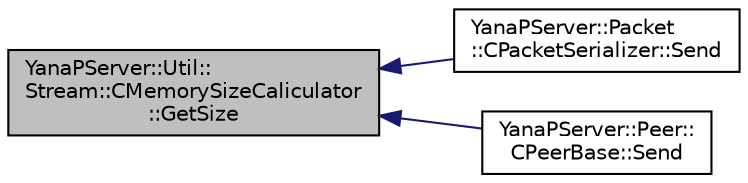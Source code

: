 digraph "YanaPServer::Util::Stream::CMemorySizeCaliculator::GetSize"
{
  edge [fontname="Helvetica",fontsize="10",labelfontname="Helvetica",labelfontsize="10"];
  node [fontname="Helvetica",fontsize="10",shape=record];
  rankdir="LR";
  Node3 [label="YanaPServer::Util::\lStream::CMemorySizeCaliculator\l::GetSize",height=0.2,width=0.4,color="black", fillcolor="grey75", style="filled", fontcolor="black"];
  Node3 -> Node4 [dir="back",color="midnightblue",fontsize="10",style="solid",fontname="Helvetica"];
  Node4 [label="YanaPServer::Packet\l::CPacketSerializer::Send",height=0.2,width=0.4,color="black", fillcolor="white", style="filled",URL="$class_yana_p_server_1_1_packet_1_1_c_packet_serializer.html#a52d3f58e05451516f3ea3fe79a8eb8ad",tooltip="送信 "];
  Node3 -> Node5 [dir="back",color="midnightblue",fontsize="10",style="solid",fontname="Helvetica"];
  Node5 [label="YanaPServer::Peer::\lCPeerBase::Send",height=0.2,width=0.4,color="black", fillcolor="white", style="filled",URL="$class_yana_p_server_1_1_peer_1_1_c_peer_base.html#ab90c6914e20f87716bb990d4f9954720",tooltip="シリアライズ可能なオブジェクトを送信 "];
}
